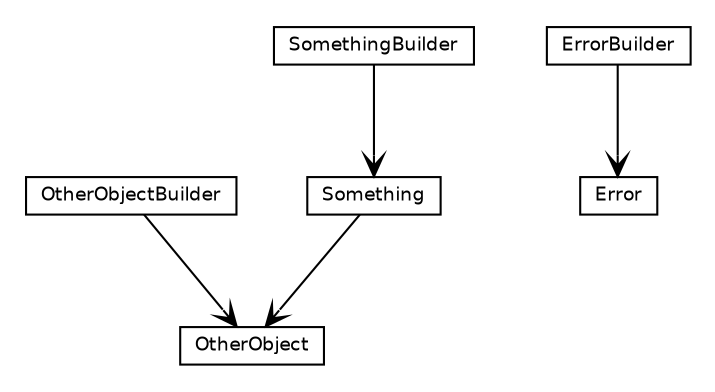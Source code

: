 #!/usr/local/bin/dot
#
# Class diagram 
# Generated by UMLGraph version 5.4 (http://www.umlgraph.org/)
#

digraph G {
	edge [fontname="Helvetica",fontsize=10,labelfontname="Helvetica",labelfontsize=10];
	node [fontname="Helvetica",fontsize=10,shape=plaintext];
	nodesep=0.25;
	ranksep=0.5;
	// de.tk.tkapp.rest.api.model.Something
	c56 [label=<<table title="de.tk.tkapp.rest.api.model.Something" border="0" cellborder="1" cellspacing="0" cellpadding="2" port="p" href="./Something.html">
		<tr><td><table border="0" cellspacing="0" cellpadding="1">
<tr><td align="center" balign="center"> Something </td></tr>
		</table></td></tr>
		</table>>, URL="./Something.html", fontname="Helvetica", fontcolor="black", fontsize=9.0];
	// de.tk.tkapp.rest.api.model.Something.SomethingBuilder
	c57 [label=<<table title="de.tk.tkapp.rest.api.model.Something.SomethingBuilder" border="0" cellborder="1" cellspacing="0" cellpadding="2" port="p" href="./Something.SomethingBuilder.html">
		<tr><td><table border="0" cellspacing="0" cellpadding="1">
<tr><td align="center" balign="center"> SomethingBuilder </td></tr>
		</table></td></tr>
		</table>>, URL="./Something.SomethingBuilder.html", fontname="Helvetica", fontcolor="black", fontsize=9.0];
	// de.tk.tkapp.rest.api.model.Error
	c58 [label=<<table title="de.tk.tkapp.rest.api.model.Error" border="0" cellborder="1" cellspacing="0" cellpadding="2" port="p" href="./Error.html">
		<tr><td><table border="0" cellspacing="0" cellpadding="1">
<tr><td align="center" balign="center"> Error </td></tr>
		</table></td></tr>
		</table>>, URL="./Error.html", fontname="Helvetica", fontcolor="black", fontsize=9.0];
	// de.tk.tkapp.rest.api.model.Error.ErrorBuilder
	c59 [label=<<table title="de.tk.tkapp.rest.api.model.Error.ErrorBuilder" border="0" cellborder="1" cellspacing="0" cellpadding="2" port="p" href="./Error.ErrorBuilder.html">
		<tr><td><table border="0" cellspacing="0" cellpadding="1">
<tr><td align="center" balign="center"> ErrorBuilder </td></tr>
		</table></td></tr>
		</table>>, URL="./Error.ErrorBuilder.html", fontname="Helvetica", fontcolor="black", fontsize=9.0];
	// de.tk.tkapp.rest.api.model.OtherObject
	c60 [label=<<table title="de.tk.tkapp.rest.api.model.OtherObject" border="0" cellborder="1" cellspacing="0" cellpadding="2" port="p" href="./OtherObject.html">
		<tr><td><table border="0" cellspacing="0" cellpadding="1">
<tr><td align="center" balign="center"> OtherObject </td></tr>
		</table></td></tr>
		</table>>, URL="./OtherObject.html", fontname="Helvetica", fontcolor="black", fontsize=9.0];
	// de.tk.tkapp.rest.api.model.OtherObject.OtherObjectBuilder
	c61 [label=<<table title="de.tk.tkapp.rest.api.model.OtherObject.OtherObjectBuilder" border="0" cellborder="1" cellspacing="0" cellpadding="2" port="p" href="./OtherObject.OtherObjectBuilder.html">
		<tr><td><table border="0" cellspacing="0" cellpadding="1">
<tr><td align="center" balign="center"> OtherObjectBuilder </td></tr>
		</table></td></tr>
		</table>>, URL="./OtherObject.OtherObjectBuilder.html", fontname="Helvetica", fontcolor="black", fontsize=9.0];
	// de.tk.tkapp.rest.api.model.Something NAVASSOC de.tk.tkapp.rest.api.model.OtherObject
	c56:p -> c60:p [taillabel="", label="", headlabel="", fontname="Helvetica", fontcolor="black", fontsize=10.0, color="black", arrowhead=open];
	// de.tk.tkapp.rest.api.model.Something.SomethingBuilder NAVASSOC de.tk.tkapp.rest.api.model.Something
	c57:p -> c56:p [taillabel="", label="", headlabel="", fontname="Helvetica", fontcolor="black", fontsize=10.0, color="black", arrowhead=open];
	// de.tk.tkapp.rest.api.model.Error.ErrorBuilder NAVASSOC de.tk.tkapp.rest.api.model.Error
	c59:p -> c58:p [taillabel="", label="", headlabel="", fontname="Helvetica", fontcolor="black", fontsize=10.0, color="black", arrowhead=open];
	// de.tk.tkapp.rest.api.model.OtherObject.OtherObjectBuilder NAVASSOC de.tk.tkapp.rest.api.model.OtherObject
	c61:p -> c60:p [taillabel="", label="", headlabel="", fontname="Helvetica", fontcolor="black", fontsize=10.0, color="black", arrowhead=open];
}

